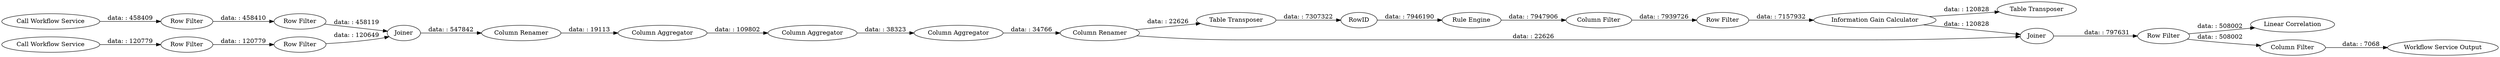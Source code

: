 digraph {
	"-8805164777640065420_62" [label="Column Renamer"]
	"-8805164777640065420_79" [label="Linear Correlation"]
	"-8805164777640065420_59" [label="Column Aggregator"]
	"-8805164777640065420_67" [label="Table Transposer"]
	"-8805164777640065420_73" [label="Row Filter"]
	"-8805164777640065420_89" [label="Workflow Service Output"]
	"-8805164777640065420_77" [label=Joiner]
	"-8805164777640065420_1" [label="Call Workflow Service"]
	"-8805164777640065420_60" [label="Column Aggregator"]
	"-8805164777640065420_42" [label="Row Filter"]
	"-8805164777640065420_75" [label="Information Gain Calculator"]
	"-8805164777640065420_61" [label="Column Aggregator"]
	"-8805164777640065420_56" [label=Joiner]
	"-8805164777640065420_55" [label="Row Filter"]
	"-8805164777640065420_15" [label="Row Filter"]
	"-8805164777640065420_76" [label="Table Transposer"]
	"-8805164777640065420_45" [label="Call Workflow Service"]
	"-8805164777640065420_78" [label="Row Filter"]
	"-8805164777640065420_71" [label="Rule Engine"]
	"-8805164777640065420_50" [label="Row Filter"]
	"-8805164777640065420_68" [label=RowID]
	"-8805164777640065420_72" [label="Column Filter"]
	"-8805164777640065420_57" [label="Column Renamer"]
	"-8805164777640065420_80" [label="Column Filter"]
	"-8805164777640065420_78" -> "-8805164777640065420_80" [label="data: : 508002"]
	"-8805164777640065420_80" -> "-8805164777640065420_89" [label="data: : 7068"]
	"-8805164777640065420_72" -> "-8805164777640065420_73" [label="data: : 7939726"]
	"-8805164777640065420_75" -> "-8805164777640065420_77" [label="data: : 120828"]
	"-8805164777640065420_1" -> "-8805164777640065420_15" [label="data: : 458409"]
	"-8805164777640065420_55" -> "-8805164777640065420_56" [label="data: : 458119"]
	"-8805164777640065420_71" -> "-8805164777640065420_72" [label="data: : 7947906"]
	"-8805164777640065420_73" -> "-8805164777640065420_75" [label="data: : 7157932"]
	"-8805164777640065420_57" -> "-8805164777640065420_59" [label="data: : 19113"]
	"-8805164777640065420_56" -> "-8805164777640065420_57" [label="data: : 547842"]
	"-8805164777640065420_67" -> "-8805164777640065420_68" [label="data: : 7307322"]
	"-8805164777640065420_42" -> "-8805164777640065420_50" [label="data: : 120779"]
	"-8805164777640065420_60" -> "-8805164777640065420_61" [label="data: : 38323"]
	"-8805164777640065420_45" -> "-8805164777640065420_42" [label="data: : 120779"]
	"-8805164777640065420_77" -> "-8805164777640065420_78" [label="data: : 797631"]
	"-8805164777640065420_68" -> "-8805164777640065420_71" [label="data: : 7946190"]
	"-8805164777640065420_50" -> "-8805164777640065420_56" [label="data: : 120649"]
	"-8805164777640065420_61" -> "-8805164777640065420_62" [label="data: : 34766"]
	"-8805164777640065420_62" -> "-8805164777640065420_67" [label="data: : 22626"]
	"-8805164777640065420_15" -> "-8805164777640065420_55" [label="data: : 458410"]
	"-8805164777640065420_62" -> "-8805164777640065420_77" [label="data: : 22626"]
	"-8805164777640065420_75" -> "-8805164777640065420_76" [label="data: : 120828"]
	"-8805164777640065420_78" -> "-8805164777640065420_79" [label="data: : 508002"]
	"-8805164777640065420_59" -> "-8805164777640065420_60" [label="data: : 109802"]
	rankdir=LR
}
